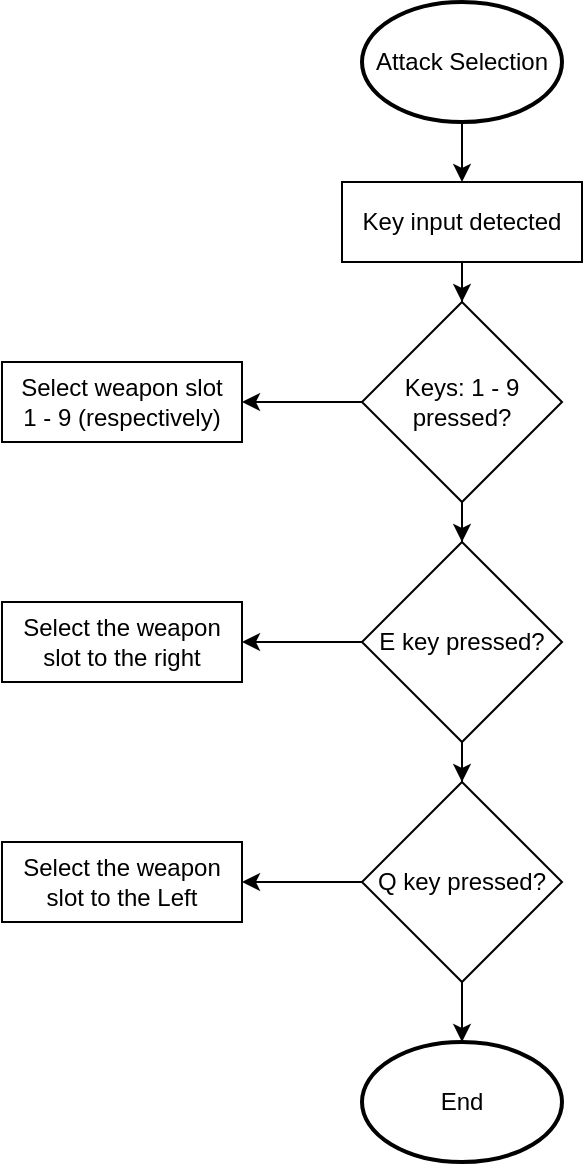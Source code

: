<mxfile version="22.0.0" type="device">
  <diagram name="Page-1" id="yw9UAJjRdSMaHNiGSLvy">
    <mxGraphModel dx="1098" dy="828" grid="0" gridSize="10" guides="1" tooltips="1" connect="1" arrows="1" fold="1" page="0" pageScale="1" pageWidth="827" pageHeight="1169" math="0" shadow="0">
      <root>
        <mxCell id="0" />
        <mxCell id="1" parent="0" />
        <mxCell id="Qa4HK2fdvQcwyBmw-q11-4" value="" style="edgeStyle=orthogonalEdgeStyle;rounded=0;orthogonalLoop=1;jettySize=auto;html=1;" edge="1" parent="1" source="Qa4HK2fdvQcwyBmw-q11-1" target="Qa4HK2fdvQcwyBmw-q11-2">
          <mxGeometry relative="1" as="geometry" />
        </mxCell>
        <mxCell id="Qa4HK2fdvQcwyBmw-q11-1" value="Attack Selection" style="strokeWidth=2;html=1;shape=mxgraph.flowchart.start_1;whiteSpace=wrap;" vertex="1" parent="1">
          <mxGeometry x="340" y="130" width="100" height="60" as="geometry" />
        </mxCell>
        <mxCell id="Qa4HK2fdvQcwyBmw-q11-6" value="" style="edgeStyle=orthogonalEdgeStyle;rounded=0;orthogonalLoop=1;jettySize=auto;html=1;" edge="1" parent="1" source="Qa4HK2fdvQcwyBmw-q11-2" target="Qa4HK2fdvQcwyBmw-q11-5">
          <mxGeometry relative="1" as="geometry" />
        </mxCell>
        <mxCell id="Qa4HK2fdvQcwyBmw-q11-2" value="Key input detected" style="rounded=0;whiteSpace=wrap;html=1;" vertex="1" parent="1">
          <mxGeometry x="330" y="220" width="120" height="40" as="geometry" />
        </mxCell>
        <mxCell id="Qa4HK2fdvQcwyBmw-q11-8" value="" style="edgeStyle=orthogonalEdgeStyle;rounded=0;orthogonalLoop=1;jettySize=auto;html=1;" edge="1" parent="1" source="Qa4HK2fdvQcwyBmw-q11-5" target="Qa4HK2fdvQcwyBmw-q11-7">
          <mxGeometry relative="1" as="geometry" />
        </mxCell>
        <mxCell id="Qa4HK2fdvQcwyBmw-q11-10" value="" style="edgeStyle=orthogonalEdgeStyle;rounded=0;orthogonalLoop=1;jettySize=auto;html=1;" edge="1" parent="1" source="Qa4HK2fdvQcwyBmw-q11-5" target="Qa4HK2fdvQcwyBmw-q11-9">
          <mxGeometry relative="1" as="geometry" />
        </mxCell>
        <mxCell id="Qa4HK2fdvQcwyBmw-q11-5" value="Keys: 1 - 9 pressed?" style="rhombus;whiteSpace=wrap;html=1;" vertex="1" parent="1">
          <mxGeometry x="340" y="280" width="100" height="100" as="geometry" />
        </mxCell>
        <mxCell id="Qa4HK2fdvQcwyBmw-q11-7" value="Select weapon slot &lt;br&gt;1 - 9 (respectively)" style="rounded=0;whiteSpace=wrap;html=1;" vertex="1" parent="1">
          <mxGeometry x="160" y="310" width="120" height="40" as="geometry" />
        </mxCell>
        <mxCell id="Qa4HK2fdvQcwyBmw-q11-12" value="" style="edgeStyle=orthogonalEdgeStyle;rounded=0;orthogonalLoop=1;jettySize=auto;html=1;" edge="1" parent="1" source="Qa4HK2fdvQcwyBmw-q11-9" target="Qa4HK2fdvQcwyBmw-q11-11">
          <mxGeometry relative="1" as="geometry" />
        </mxCell>
        <mxCell id="Qa4HK2fdvQcwyBmw-q11-14" value="" style="edgeStyle=orthogonalEdgeStyle;rounded=0;orthogonalLoop=1;jettySize=auto;html=1;" edge="1" parent="1" source="Qa4HK2fdvQcwyBmw-q11-9" target="Qa4HK2fdvQcwyBmw-q11-13">
          <mxGeometry relative="1" as="geometry" />
        </mxCell>
        <mxCell id="Qa4HK2fdvQcwyBmw-q11-9" value="E key pressed?" style="rhombus;whiteSpace=wrap;html=1;" vertex="1" parent="1">
          <mxGeometry x="340" y="400" width="100" height="100" as="geometry" />
        </mxCell>
        <mxCell id="Qa4HK2fdvQcwyBmw-q11-11" value="Select the weapon slot to the right" style="rounded=0;whiteSpace=wrap;html=1;" vertex="1" parent="1">
          <mxGeometry x="160" y="430" width="120" height="40" as="geometry" />
        </mxCell>
        <mxCell id="Qa4HK2fdvQcwyBmw-q11-16" value="" style="edgeStyle=orthogonalEdgeStyle;rounded=0;orthogonalLoop=1;jettySize=auto;html=1;" edge="1" parent="1" source="Qa4HK2fdvQcwyBmw-q11-13" target="Qa4HK2fdvQcwyBmw-q11-15">
          <mxGeometry relative="1" as="geometry" />
        </mxCell>
        <mxCell id="Qa4HK2fdvQcwyBmw-q11-18" value="" style="edgeStyle=orthogonalEdgeStyle;rounded=0;orthogonalLoop=1;jettySize=auto;html=1;" edge="1" parent="1" source="Qa4HK2fdvQcwyBmw-q11-13" target="Qa4HK2fdvQcwyBmw-q11-17">
          <mxGeometry relative="1" as="geometry" />
        </mxCell>
        <mxCell id="Qa4HK2fdvQcwyBmw-q11-13" value="Q key pressed?" style="rhombus;whiteSpace=wrap;html=1;" vertex="1" parent="1">
          <mxGeometry x="340" y="520" width="100" height="100" as="geometry" />
        </mxCell>
        <mxCell id="Qa4HK2fdvQcwyBmw-q11-15" value="Select the weapon slot to the Left" style="rounded=0;whiteSpace=wrap;html=1;" vertex="1" parent="1">
          <mxGeometry x="160" y="550" width="120" height="40" as="geometry" />
        </mxCell>
        <mxCell id="Qa4HK2fdvQcwyBmw-q11-17" value="End" style="strokeWidth=2;html=1;shape=mxgraph.flowchart.start_1;whiteSpace=wrap;" vertex="1" parent="1">
          <mxGeometry x="340" y="650" width="100" height="60" as="geometry" />
        </mxCell>
      </root>
    </mxGraphModel>
  </diagram>
</mxfile>
